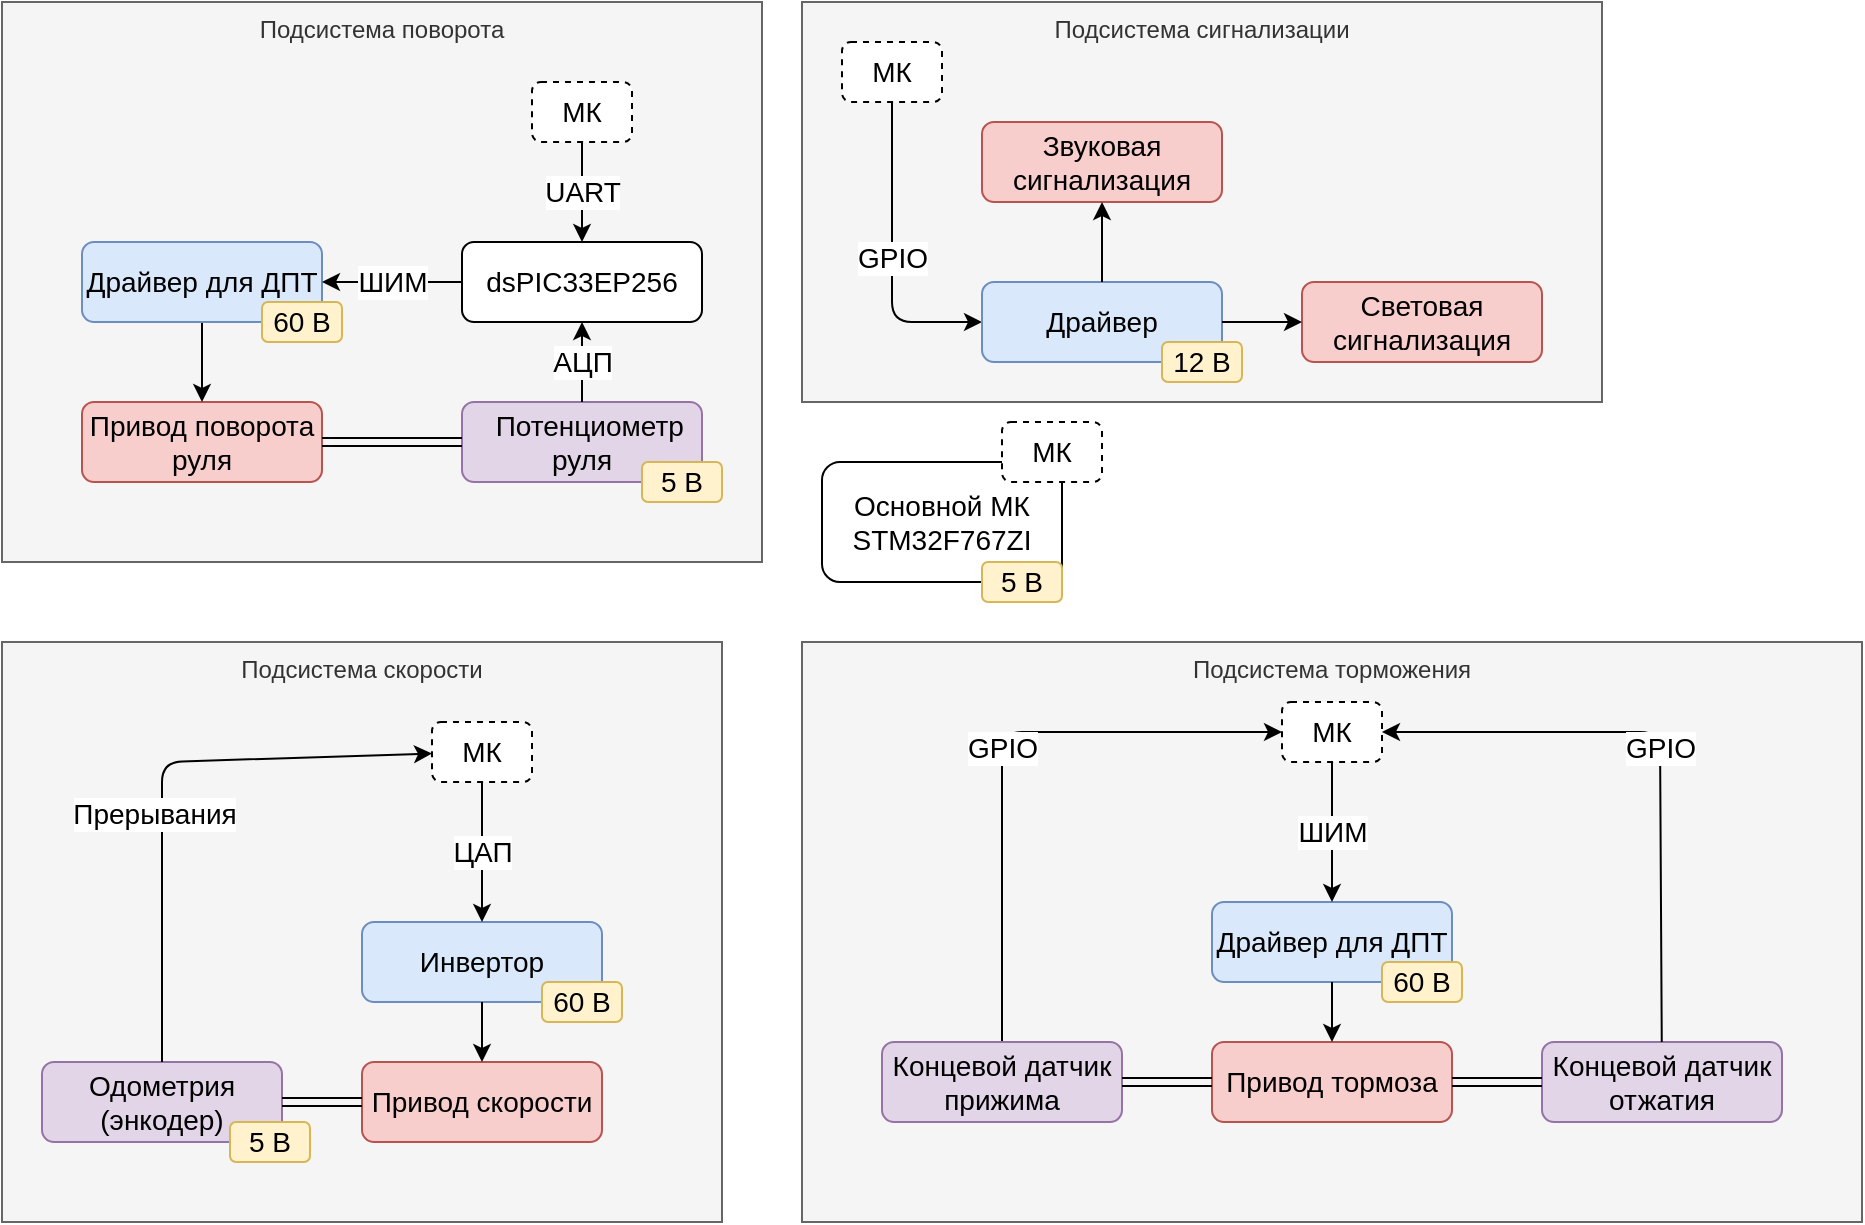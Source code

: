 <mxfile>
    <diagram id="6Zk6e03Z5pcMsP0oYu_N" name="Page-1">
        <mxGraphModel dx="566" dy="1691" grid="1" gridSize="10" guides="1" tooltips="1" connect="1" arrows="1" fold="1" page="1" pageScale="1" pageWidth="850" pageHeight="1100" math="0" shadow="0">
            <root>
                <mxCell id="0"/>
                <mxCell id="1" parent="0"/>
                <mxCell id="2" value="Подсистема сигнализации" style="rounded=0;whiteSpace=wrap;html=1;fontFamily=Helvetica;fillColor=#f5f5f5;verticalAlign=top;strokeColor=#666666;fontColor=#333333;" vertex="1" parent="1">
                    <mxGeometry x="620" y="-120" width="400" height="200" as="geometry"/>
                </mxCell>
                <mxCell id="3" value="Подсистема поворота" style="rounded=0;whiteSpace=wrap;html=1;fontFamily=Helvetica;fillColor=#f5f5f5;verticalAlign=top;strokeColor=#666666;fontColor=#333333;" vertex="1" parent="1">
                    <mxGeometry x="220" y="-120" width="380" height="280" as="geometry"/>
                </mxCell>
                <mxCell id="4" value="Подсистема торможения" style="rounded=0;whiteSpace=wrap;html=1;fontFamily=Helvetica;fillColor=#f5f5f5;verticalAlign=top;strokeColor=#666666;fontColor=#333333;" vertex="1" parent="1">
                    <mxGeometry x="620" y="200" width="530" height="290" as="geometry"/>
                </mxCell>
                <mxCell id="5" value="Основной МК&lt;br&gt;STM32F767ZI" style="rounded=1;whiteSpace=wrap;html=1;fontSize=14;" vertex="1" parent="1">
                    <mxGeometry x="630" y="110" width="120" height="60" as="geometry"/>
                </mxCell>
                <mxCell id="6" value="dsPIC33EP256" style="rounded=1;whiteSpace=wrap;html=1;fontSize=14;" vertex="1" parent="1">
                    <mxGeometry x="450" width="120" height="40" as="geometry"/>
                </mxCell>
                <mxCell id="7" value="Привод поворота руля" style="rounded=1;whiteSpace=wrap;html=1;fontSize=14;fillColor=#f8cecc;strokeColor=#b85450;" vertex="1" parent="1">
                    <mxGeometry x="260" y="80" width="120" height="40" as="geometry"/>
                </mxCell>
                <mxCell id="8" value="" style="endArrow=classic;startArrow=none;html=1;fontSize=14;startFill=0;" edge="1" parent="1" source="11" target="7">
                    <mxGeometry width="50" height="50" relative="1" as="geometry">
                        <mxPoint x="697.143" y="10" as="sourcePoint"/>
                        <mxPoint x="782.857" y="-90" as="targetPoint"/>
                    </mxGeometry>
                </mxCell>
                <mxCell id="9" value="UART" style="endArrow=classic;startArrow=none;html=1;fontSize=14;startFill=0;" edge="1" parent="1" source="39" target="6">
                    <mxGeometry width="50" height="50" relative="1" as="geometry">
                        <mxPoint x="670" y="430" as="sourcePoint"/>
                        <mxPoint x="320" y="350" as="targetPoint"/>
                    </mxGeometry>
                </mxCell>
                <mxCell id="10" value="GPIO" style="endArrow=none;startArrow=classic;html=1;fontSize=14;endFill=0;" edge="1" parent="1" source="44" target="42">
                    <mxGeometry width="50" height="50" relative="1" as="geometry">
                        <mxPoint x="306.667" y="320.0" as="sourcePoint"/>
                        <mxPoint x="413.333" y="240" as="targetPoint"/>
                        <Array as="points">
                            <mxPoint x="665" y="40"/>
                        </Array>
                    </mxGeometry>
                </mxCell>
                <mxCell id="11" value="Драйвер для ДПТ" style="rounded=1;whiteSpace=wrap;html=1;fontSize=14;fillColor=#dae8fc;strokeColor=#6c8ebf;" vertex="1" parent="1">
                    <mxGeometry x="260" width="120" height="40" as="geometry"/>
                </mxCell>
                <mxCell id="12" value="ШИМ" style="endArrow=classic;startArrow=none;html=1;fontSize=14;startFill=0;" edge="1" parent="1" source="6" target="11">
                    <mxGeometry width="50" height="50" relative="1" as="geometry">
                        <mxPoint x="350" y="90" as="sourcePoint"/>
                        <mxPoint x="290.0" y="50" as="targetPoint"/>
                    </mxGeometry>
                </mxCell>
                <mxCell id="13" value="&amp;nbsp; Потенциометр &lt;br&gt;руля" style="rounded=1;whiteSpace=wrap;html=1;fontSize=14;fillColor=#e1d5e7;strokeColor=#9673a6;" vertex="1" parent="1">
                    <mxGeometry x="450" y="80" width="120" height="40" as="geometry"/>
                </mxCell>
                <mxCell id="14" value="АЦП" style="endArrow=none;startArrow=classic;html=1;fontSize=14;endFill=0;" edge="1" parent="1" source="6" target="13">
                    <mxGeometry width="50" height="50" relative="1" as="geometry">
                        <mxPoint x="460" y="110" as="sourcePoint"/>
                        <mxPoint x="420" y="110" as="targetPoint"/>
                    </mxGeometry>
                </mxCell>
                <mxCell id="15" value="60 В" style="rounded=1;whiteSpace=wrap;html=1;fontSize=14;fillColor=#fff2cc;strokeColor=#d6b656;fontStyle=0" vertex="1" parent="1">
                    <mxGeometry x="350" y="30" width="40" height="20" as="geometry"/>
                </mxCell>
                <mxCell id="16" value="5 В" style="rounded=1;whiteSpace=wrap;html=1;fontSize=14;fillColor=#fff2cc;strokeColor=#d6b656;fontStyle=0" vertex="1" parent="1">
                    <mxGeometry x="710" y="160" width="40" height="20" as="geometry"/>
                </mxCell>
                <mxCell id="17" value="5 В" style="rounded=1;whiteSpace=wrap;html=1;fontSize=14;fillColor=#fff2cc;strokeColor=#d6b656;fontStyle=0" vertex="1" parent="1">
                    <mxGeometry x="540" y="110" width="40" height="20" as="geometry"/>
                </mxCell>
                <mxCell id="18" value="МК" style="rounded=1;whiteSpace=wrap;html=1;fontSize=14;dashed=1;" vertex="1" parent="1">
                    <mxGeometry x="860" y="230" width="50" height="30" as="geometry"/>
                </mxCell>
                <mxCell id="19" value="Привод тормоза" style="rounded=1;whiteSpace=wrap;html=1;fontSize=14;fillColor=#f8cecc;strokeColor=#b85450;" vertex="1" parent="1">
                    <mxGeometry x="825" y="400" width="120" height="40" as="geometry"/>
                </mxCell>
                <mxCell id="20" value="Драйвер для ДПТ" style="rounded=1;whiteSpace=wrap;html=1;fontSize=14;fillColor=#dae8fc;strokeColor=#6c8ebf;" vertex="1" parent="1">
                    <mxGeometry x="825" y="330" width="120" height="40" as="geometry"/>
                </mxCell>
                <mxCell id="21" value="ШИМ" style="endArrow=none;startArrow=classic;html=1;fontSize=14;endFill=0;" edge="1" parent="1" source="20" target="18">
                    <mxGeometry width="50" height="50" relative="1" as="geometry">
                        <mxPoint x="782.0" y="380.0" as="sourcePoint"/>
                        <mxPoint x="680" y="313.077" as="targetPoint"/>
                        <Array as="points"/>
                    </mxGeometry>
                </mxCell>
                <mxCell id="22" value="" style="endArrow=none;startArrow=classic;html=1;fontSize=14;startFill=1;endFill=0;" edge="1" parent="1" source="19" target="20">
                    <mxGeometry width="50" height="50" relative="1" as="geometry">
                        <mxPoint x="534" y="380.0" as="sourcePoint"/>
                        <mxPoint x="606" y="320.0" as="targetPoint"/>
                    </mxGeometry>
                </mxCell>
                <mxCell id="23" value="GPIO" style="endArrow=classic;startArrow=none;html=1;fontSize=14;startFill=0;" edge="1" parent="1" source="25" target="18">
                    <mxGeometry width="50" height="50" relative="1" as="geometry">
                        <mxPoint x="1020" y="370" as="sourcePoint"/>
                        <mxPoint x="680" y="305" as="targetPoint"/>
                        <Array as="points">
                            <mxPoint x="720" y="245"/>
                        </Array>
                    </mxGeometry>
                </mxCell>
                <mxCell id="24" value="Концевой датчик отжатия" style="rounded=1;whiteSpace=wrap;html=1;fontSize=14;fillColor=#e1d5e7;strokeColor=#9673a6;" vertex="1" parent="1">
                    <mxGeometry x="990" y="400" width="120" height="40" as="geometry"/>
                </mxCell>
                <mxCell id="25" value="Концевой датчик прижима" style="rounded=1;whiteSpace=wrap;html=1;fontSize=14;fillColor=#e1d5e7;strokeColor=#9673a6;" vertex="1" parent="1">
                    <mxGeometry x="660" y="400" width="120" height="40" as="geometry"/>
                </mxCell>
                <mxCell id="26" value="GPIO" style="endArrow=classic;startArrow=none;html=1;fontSize=14;startFill=0;" edge="1" parent="1" source="24" target="18">
                    <mxGeometry width="50" height="50" relative="1" as="geometry">
                        <mxPoint x="1096.667" y="400" as="sourcePoint"/>
                        <mxPoint x="680" y="289.88" as="targetPoint"/>
                        <Array as="points">
                            <mxPoint x="1049" y="245"/>
                        </Array>
                    </mxGeometry>
                </mxCell>
                <mxCell id="27" value="60 В" style="rounded=1;whiteSpace=wrap;html=1;fontSize=14;fillColor=#fff2cc;strokeColor=#d6b656;fontStyle=0" vertex="1" parent="1">
                    <mxGeometry x="910" y="360" width="40" height="20" as="geometry"/>
                </mxCell>
                <mxCell id="28" value="" style="shape=link;html=1;fontFamily=Helvetica;" edge="1" parent="1" source="19" target="24">
                    <mxGeometry width="100" relative="1" as="geometry">
                        <mxPoint x="790" y="430" as="sourcePoint"/>
                        <mxPoint x="835" y="430" as="targetPoint"/>
                    </mxGeometry>
                </mxCell>
                <mxCell id="29" value="Подсистема скорости" style="rounded=0;whiteSpace=wrap;html=1;fontFamily=Helvetica;fillColor=#f5f5f5;verticalAlign=top;strokeColor=#666666;fontColor=#333333;" vertex="1" parent="1">
                    <mxGeometry x="220" y="200" width="360" height="290" as="geometry"/>
                </mxCell>
                <mxCell id="30" value="Привод скорости" style="rounded=1;whiteSpace=wrap;html=1;fontSize=14;fillColor=#f8cecc;strokeColor=#b85450;" vertex="1" parent="1">
                    <mxGeometry x="400" y="410" width="120" height="40" as="geometry"/>
                </mxCell>
                <mxCell id="31" value="Одометрия&lt;br&gt;(энкодер)" style="rounded=1;whiteSpace=wrap;html=1;fontSize=14;fillColor=#e1d5e7;strokeColor=#9673a6;" vertex="1" parent="1">
                    <mxGeometry x="240" y="410" width="120" height="40" as="geometry"/>
                </mxCell>
                <mxCell id="32" value="Прерывания" style="endArrow=none;startArrow=classic;html=1;fontSize=14;endFill=0;" edge="1" parent="1" source="38" target="31">
                    <mxGeometry x="0.132" y="-4" width="50" height="50" relative="1" as="geometry">
                        <mxPoint x="400" y="250.0" as="sourcePoint"/>
                        <mxPoint x="610" y="190" as="targetPoint"/>
                        <mxPoint as="offset"/>
                        <Array as="points">
                            <mxPoint x="300" y="260"/>
                        </Array>
                    </mxGeometry>
                </mxCell>
                <mxCell id="33" value="Инвертор" style="rounded=1;whiteSpace=wrap;html=1;fontSize=14;fillColor=#dae8fc;strokeColor=#6c8ebf;" vertex="1" parent="1">
                    <mxGeometry x="400" y="340" width="120" height="40" as="geometry"/>
                </mxCell>
                <mxCell id="34" value="ЦАП" style="endArrow=none;startArrow=classic;html=1;fontSize=14;endFill=0;" edge="1" parent="1" source="33" target="38">
                    <mxGeometry width="50" height="50" relative="1" as="geometry">
                        <mxPoint x="610" y="260.0" as="sourcePoint"/>
                        <mxPoint x="460" y="280.0" as="targetPoint"/>
                    </mxGeometry>
                </mxCell>
                <mxCell id="35" value="" style="endArrow=none;startArrow=classic;html=1;fontSize=14;endFill=0;" edge="1" parent="1" source="30" target="33">
                    <mxGeometry width="50" height="50" relative="1" as="geometry">
                        <mxPoint x="555.556" y="330.0" as="sourcePoint"/>
                        <mxPoint x="494.444" y="280.0" as="targetPoint"/>
                    </mxGeometry>
                </mxCell>
                <mxCell id="36" value="60 В" style="rounded=1;whiteSpace=wrap;html=1;fontSize=14;fillColor=#fff2cc;strokeColor=#d6b656;fontStyle=0" vertex="1" parent="1">
                    <mxGeometry x="490" y="370" width="40" height="20" as="geometry"/>
                </mxCell>
                <mxCell id="37" value="5 В" style="rounded=1;whiteSpace=wrap;html=1;fontSize=14;fillColor=#fff2cc;strokeColor=#d6b656;fontStyle=0" vertex="1" parent="1">
                    <mxGeometry x="334" y="440" width="40" height="20" as="geometry"/>
                </mxCell>
                <mxCell id="38" value="МК" style="rounded=1;whiteSpace=wrap;html=1;fontSize=14;dashed=1;" vertex="1" parent="1">
                    <mxGeometry x="435" y="240" width="50" height="30" as="geometry"/>
                </mxCell>
                <mxCell id="39" value="МК" style="rounded=1;whiteSpace=wrap;html=1;fontSize=14;dashed=1;" vertex="1" parent="1">
                    <mxGeometry x="485" y="-80" width="50" height="30" as="geometry"/>
                </mxCell>
                <mxCell id="40" value="" style="shape=link;html=1;fontFamily=Helvetica;" edge="1" parent="1" source="31" target="30">
                    <mxGeometry width="100" relative="1" as="geometry">
                        <mxPoint x="970" y="440" as="sourcePoint"/>
                        <mxPoint x="1015" y="440" as="targetPoint"/>
                    </mxGeometry>
                </mxCell>
                <mxCell id="41" value="" style="shape=link;html=1;fontFamily=Helvetica;" edge="1" parent="1" source="7" target="13">
                    <mxGeometry width="100" relative="1" as="geometry">
                        <mxPoint x="990" y="450" as="sourcePoint"/>
                        <mxPoint x="1035" y="450" as="targetPoint"/>
                    </mxGeometry>
                </mxCell>
                <mxCell id="42" value="МК" style="rounded=1;whiteSpace=wrap;html=1;fontSize=14;dashed=1;" vertex="1" parent="1">
                    <mxGeometry x="640" y="-100" width="50" height="30" as="geometry"/>
                </mxCell>
                <mxCell id="43" value="Звуковая сигнализация" style="rounded=1;whiteSpace=wrap;html=1;fontSize=14;fillColor=#f8cecc;strokeColor=#b85450;" vertex="1" parent="1">
                    <mxGeometry x="710" y="-60" width="120" height="40" as="geometry"/>
                </mxCell>
                <mxCell id="44" value="Драйвер" style="rounded=1;whiteSpace=wrap;html=1;fontSize=14;fillColor=#dae8fc;strokeColor=#6c8ebf;fontStyle=0" vertex="1" parent="1">
                    <mxGeometry x="710" y="20" width="120" height="40" as="geometry"/>
                </mxCell>
                <mxCell id="45" value="" style="endArrow=none;startArrow=classic;html=1;fontSize=14;endFill=0;" edge="1" parent="1" source="43" target="44">
                    <mxGeometry width="50" height="50" relative="1" as="geometry">
                        <mxPoint x="720" y="50.0" as="sourcePoint"/>
                        <mxPoint x="770" y="42" as="targetPoint"/>
                    </mxGeometry>
                </mxCell>
                <mxCell id="46" value="Световая сигнализация" style="rounded=1;whiteSpace=wrap;html=1;fontSize=14;fillColor=#f8cecc;strokeColor=#b85450;" vertex="1" parent="1">
                    <mxGeometry x="870" y="20" width="120" height="40" as="geometry"/>
                </mxCell>
                <mxCell id="47" value="" style="endArrow=none;startArrow=classic;html=1;fontSize=14;endFill=0;" edge="1" parent="1" source="46" target="44">
                    <mxGeometry width="50" height="50" relative="1" as="geometry">
                        <mxPoint x="780" y="-10" as="sourcePoint"/>
                        <mxPoint x="780" y="30" as="targetPoint"/>
                    </mxGeometry>
                </mxCell>
                <mxCell id="48" value="12 В" style="rounded=1;whiteSpace=wrap;html=1;fontSize=14;fillColor=#fff2cc;strokeColor=#d6b656;fontStyle=0;" vertex="1" parent="1">
                    <mxGeometry x="800" y="50" width="40" height="20" as="geometry"/>
                </mxCell>
                <mxCell id="49" value="МК" style="rounded=1;whiteSpace=wrap;html=1;fontSize=14;dashed=1;" vertex="1" parent="1">
                    <mxGeometry x="720" y="90" width="50" height="30" as="geometry"/>
                </mxCell>
                <mxCell id="50" value="" style="shape=link;html=1;fontFamily=Helvetica;" edge="1" parent="1" source="25" target="19">
                    <mxGeometry width="100" relative="1" as="geometry">
                        <mxPoint x="955" y="430" as="sourcePoint"/>
                        <mxPoint x="1000" y="430" as="targetPoint"/>
                    </mxGeometry>
                </mxCell>
            </root>
        </mxGraphModel>
    </diagram>
</mxfile>